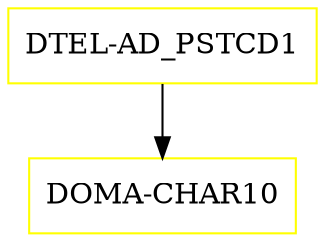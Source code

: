 digraph G {
  "DTEL-AD_PSTCD1" [shape=box,color=yellow];
  "DOMA-CHAR10" [shape=box,color=yellow,URL="./DOMA_CHAR10.html"];
  "DTEL-AD_PSTCD1" -> "DOMA-CHAR10";
}

